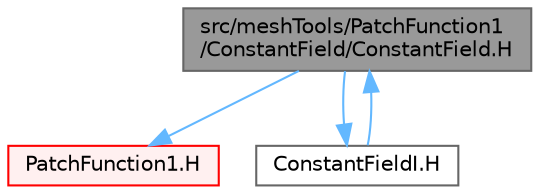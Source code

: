 digraph "src/meshTools/PatchFunction1/ConstantField/ConstantField.H"
{
 // LATEX_PDF_SIZE
  bgcolor="transparent";
  edge [fontname=Helvetica,fontsize=10,labelfontname=Helvetica,labelfontsize=10];
  node [fontname=Helvetica,fontsize=10,shape=box,height=0.2,width=0.4];
  Node1 [id="Node000001",label="src/meshTools/PatchFunction1\l/ConstantField/ConstantField.H",height=0.2,width=0.4,color="gray40", fillcolor="grey60", style="filled", fontcolor="black",tooltip=" "];
  Node1 -> Node2 [id="edge1_Node000001_Node000002",color="steelblue1",style="solid",tooltip=" "];
  Node2 [id="Node000002",label="PatchFunction1.H",height=0.2,width=0.4,color="red", fillcolor="#FFF0F0", style="filled",URL="$PatchFunction1_8H.html",tooltip=" "];
  Node1 -> Node264 [id="edge2_Node000001_Node000264",color="steelblue1",style="solid",tooltip=" "];
  Node264 [id="Node000264",label="ConstantFieldI.H",height=0.2,width=0.4,color="grey40", fillcolor="white", style="filled",URL="$ConstantFieldI_8H.html",tooltip=" "];
  Node264 -> Node1 [id="edge3_Node000264_Node000001",color="steelblue1",style="solid",tooltip=" "];
}
